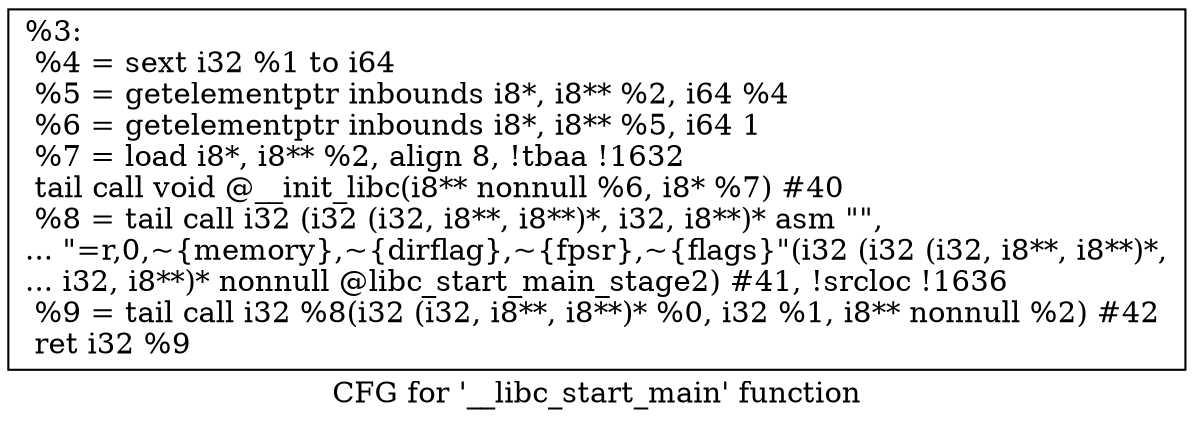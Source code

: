 digraph "CFG for '__libc_start_main' function" {
	label="CFG for '__libc_start_main' function";

	Node0x1fd0d40 [shape=record,label="{%3:\l  %4 = sext i32 %1 to i64\l  %5 = getelementptr inbounds i8*, i8** %2, i64 %4\l  %6 = getelementptr inbounds i8*, i8** %5, i64 1\l  %7 = load i8*, i8** %2, align 8, !tbaa !1632\l  tail call void @__init_libc(i8** nonnull %6, i8* %7) #40\l  %8 = tail call i32 (i32 (i32, i8**, i8**)*, i32, i8**)* asm \"\",\l... \"=r,0,~\{memory\},~\{dirflag\},~\{fpsr\},~\{flags\}\"(i32 (i32 (i32, i8**, i8**)*,\l... i32, i8**)* nonnull @libc_start_main_stage2) #41, !srcloc !1636\l  %9 = tail call i32 %8(i32 (i32, i8**, i8**)* %0, i32 %1, i8** nonnull %2) #42\l  ret i32 %9\l}"];
}
